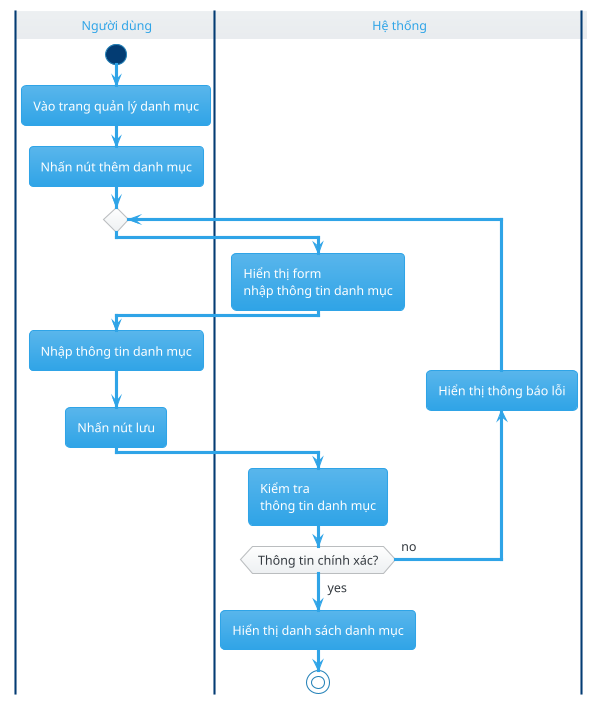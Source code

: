 @startuml category
!theme cerulean

|u| Người dùng
|s| Hệ thống

|u|
start
:Vào trang quản lý danh mục;
:Nhấn nút thêm danh mục;

repeat 
  |s|
  :Hiển thị form\nnhập thông tin danh mục;
  |u|
  :Nhập thông tin danh mục;
  :Nhấn nút lưu;

  |s|
  :Kiểm tra\nthông tin danh mục;
backward :Hiển thị thông báo lỗi;

repeat while (Thông tin chính xác?) is (no) not (yes)
:Hiển thị danh sách danh mục;

stop

@enduml





